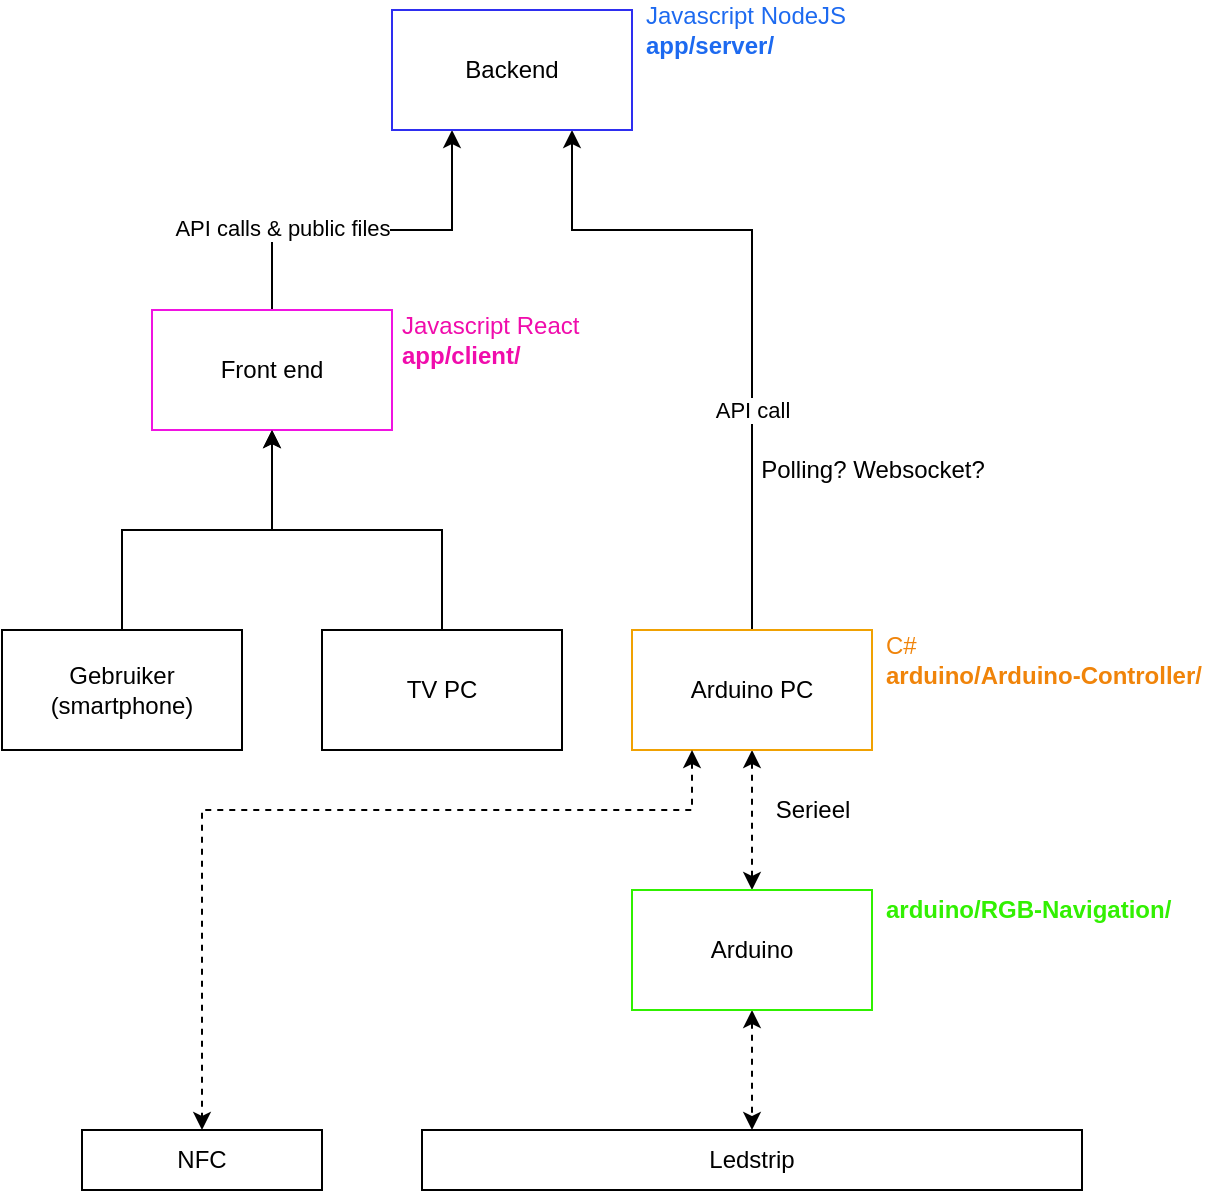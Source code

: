 <mxfile version="13.2.4" type="device"><diagram id="fl2ZeaxIQIliAUFGd790" name="Page-1"><mxGraphModel dx="78" dy="805" grid="1" gridSize="10" guides="1" tooltips="1" connect="1" arrows="1" fold="1" page="1" pageScale="1" pageWidth="827" pageHeight="1169" math="0" shadow="0"><root><mxCell id="0"/><mxCell id="1" parent="0"/><mxCell id="eH51Pw3qm3nYn4C9WKXa-22" style="edgeStyle=orthogonalEdgeStyle;rounded=0;orthogonalLoop=1;jettySize=auto;html=1;exitX=0.5;exitY=0;exitDx=0;exitDy=0;entryX=0.5;entryY=1;entryDx=0;entryDy=0;" parent="1" source="eH51Pw3qm3nYn4C9WKXa-1" target="eH51Pw3qm3nYn4C9WKXa-9" edge="1"><mxGeometry relative="1" as="geometry"/></mxCell><mxCell id="eH51Pw3qm3nYn4C9WKXa-1" value="TV PC" style="rounded=0;whiteSpace=wrap;html=1;" parent="1" vertex="1"><mxGeometry x="1180" y="540" width="120" height="60" as="geometry"/></mxCell><mxCell id="eH51Pw3qm3nYn4C9WKXa-4" style="edgeStyle=orthogonalEdgeStyle;rounded=0;orthogonalLoop=1;jettySize=auto;html=1;exitX=0.5;exitY=1;exitDx=0;exitDy=0;entryX=0.5;entryY=0;entryDx=0;entryDy=0;dashed=1;startArrow=classic;startFill=1;" parent="1" source="eH51Pw3qm3nYn4C9WKXa-2" target="eH51Pw3qm3nYn4C9WKXa-3" edge="1"><mxGeometry relative="1" as="geometry"/></mxCell><mxCell id="eH51Pw3qm3nYn4C9WKXa-12" style="edgeStyle=orthogonalEdgeStyle;rounded=0;orthogonalLoop=1;jettySize=auto;html=1;exitX=0.5;exitY=0;exitDx=0;exitDy=0;entryX=0.75;entryY=1;entryDx=0;entryDy=0;" parent="1" source="eH51Pw3qm3nYn4C9WKXa-2" target="eH51Pw3qm3nYn4C9WKXa-14" edge="1"><mxGeometry relative="1" as="geometry"><Array as="points"><mxPoint x="1395" y="340"/><mxPoint x="1305" y="340"/></Array></mxGeometry></mxCell><mxCell id="eH51Pw3qm3nYn4C9WKXa-13" value="API call" style="edgeLabel;html=1;align=center;verticalAlign=middle;resizable=0;points=[];" parent="eH51Pw3qm3nYn4C9WKXa-12" vertex="1" connectable="0"><mxGeometry x="0.186" relative="1" as="geometry"><mxPoint x="1.34" y="90" as="offset"/></mxGeometry></mxCell><mxCell id="eH51Pw3qm3nYn4C9WKXa-2" value="Arduino PC" style="rounded=0;whiteSpace=wrap;html=1;strokeColor=#F0A102;" parent="1" vertex="1"><mxGeometry x="1335" y="540" width="120" height="60" as="geometry"/></mxCell><mxCell id="eH51Pw3qm3nYn4C9WKXa-7" style="edgeStyle=orthogonalEdgeStyle;rounded=0;orthogonalLoop=1;jettySize=auto;html=1;exitX=0.5;exitY=1;exitDx=0;exitDy=0;entryX=0.5;entryY=0;entryDx=0;entryDy=0;dashed=1;startArrow=classic;startFill=1;" parent="1" source="eH51Pw3qm3nYn4C9WKXa-3" target="eH51Pw3qm3nYn4C9WKXa-6" edge="1"><mxGeometry relative="1" as="geometry"/></mxCell><mxCell id="eH51Pw3qm3nYn4C9WKXa-27" style="edgeStyle=orthogonalEdgeStyle;rounded=0;orthogonalLoop=1;jettySize=auto;html=1;exitX=0.25;exitY=1;exitDx=0;exitDy=0;dashed=1;startArrow=classic;startFill=1;" parent="1" source="eH51Pw3qm3nYn4C9WKXa-2" target="eH51Pw3qm3nYn4C9WKXa-25" edge="1"><mxGeometry relative="1" as="geometry"><Array as="points"><mxPoint x="1365" y="630"/><mxPoint x="1120" y="630"/></Array></mxGeometry></mxCell><mxCell id="eH51Pw3qm3nYn4C9WKXa-3" value="Arduino" style="rounded=0;whiteSpace=wrap;html=1;strokeColor=#30F000;" parent="1" vertex="1"><mxGeometry x="1335" y="670" width="120" height="60" as="geometry"/></mxCell><mxCell id="eH51Pw3qm3nYn4C9WKXa-5" value="Serieel" style="text;html=1;align=center;verticalAlign=middle;resizable=0;points=[];autosize=1;" parent="1" vertex="1"><mxGeometry x="1400" y="620" width="50" height="20" as="geometry"/></mxCell><mxCell id="eH51Pw3qm3nYn4C9WKXa-6" value="Ledstrip" style="rounded=0;whiteSpace=wrap;html=1;" parent="1" vertex="1"><mxGeometry x="1230" y="790" width="330" height="30" as="geometry"/></mxCell><mxCell id="eH51Pw3qm3nYn4C9WKXa-21" style="edgeStyle=orthogonalEdgeStyle;rounded=0;orthogonalLoop=1;jettySize=auto;html=1;exitX=0.5;exitY=0;exitDx=0;exitDy=0;entryX=0.25;entryY=1;entryDx=0;entryDy=0;" parent="1" source="eH51Pw3qm3nYn4C9WKXa-9" target="eH51Pw3qm3nYn4C9WKXa-14" edge="1"><mxGeometry relative="1" as="geometry"><Array as="points"><mxPoint x="1155" y="340"/><mxPoint x="1245" y="340"/></Array></mxGeometry></mxCell><mxCell id="eH51Pw3qm3nYn4C9WKXa-24" value="API calls &amp;amp; public files" style="edgeLabel;html=1;align=center;verticalAlign=middle;resizable=0;points=[];" parent="eH51Pw3qm3nYn4C9WKXa-21" vertex="1" connectable="0"><mxGeometry x="0.353" y="1" relative="1" as="geometry"><mxPoint x="-77.1" as="offset"/></mxGeometry></mxCell><mxCell id="eH51Pw3qm3nYn4C9WKXa-9" value="Front end" style="rounded=0;whiteSpace=wrap;html=1;strokeColor=#F013E1;" parent="1" vertex="1"><mxGeometry x="1095" y="380" width="120" height="60" as="geometry"/></mxCell><mxCell id="eH51Pw3qm3nYn4C9WKXa-14" value="Backend" style="rounded=0;whiteSpace=wrap;html=1;strokeColor=#2E2EF0;" parent="1" vertex="1"><mxGeometry x="1215" y="230" width="120" height="60" as="geometry"/></mxCell><mxCell id="eH51Pw3qm3nYn4C9WKXa-23" style="edgeStyle=orthogonalEdgeStyle;rounded=0;orthogonalLoop=1;jettySize=auto;html=1;exitX=0.5;exitY=0;exitDx=0;exitDy=0;entryX=0.5;entryY=1;entryDx=0;entryDy=0;" parent="1" source="eH51Pw3qm3nYn4C9WKXa-15" target="eH51Pw3qm3nYn4C9WKXa-9" edge="1"><mxGeometry relative="1" as="geometry"/></mxCell><mxCell id="eH51Pw3qm3nYn4C9WKXa-15" value="Gebruiker&lt;br&gt;(smartphone)" style="rounded=0;whiteSpace=wrap;html=1;" parent="1" vertex="1"><mxGeometry x="1020" y="540" width="120" height="60" as="geometry"/></mxCell><mxCell id="eH51Pw3qm3nYn4C9WKXa-18" value="Polling? Websocket?" style="text;html=1;align=center;verticalAlign=middle;resizable=0;points=[];autosize=1;" parent="1" vertex="1"><mxGeometry x="1390" y="450" width="130" height="20" as="geometry"/></mxCell><mxCell id="eH51Pw3qm3nYn4C9WKXa-25" value="NFC" style="rounded=0;whiteSpace=wrap;html=1;" parent="1" vertex="1"><mxGeometry x="1060" y="790" width="120" height="30" as="geometry"/></mxCell><mxCell id="eH51Pw3qm3nYn4C9WKXa-29" value="C#&amp;nbsp;&lt;br&gt;&lt;b&gt;arduino/Arduino-Controller/&lt;/b&gt;" style="text;html=1;align=left;verticalAlign=middle;resizable=0;points=[];autosize=1;fontColor=#F0840A;" parent="1" vertex="1"><mxGeometry x="1460" y="540" width="170" height="30" as="geometry"/></mxCell><mxCell id="eH51Pw3qm3nYn4C9WKXa-30" value="&lt;b&gt;arduino/RGB-Navigation/&lt;/b&gt;" style="text;html=1;align=left;verticalAlign=middle;resizable=0;points=[];autosize=1;fontColor=#32F002;" parent="1" vertex="1"><mxGeometry x="1460" y="670" width="160" height="20" as="geometry"/></mxCell><mxCell id="eH51Pw3qm3nYn4C9WKXa-31" value="Javascript NodeJS&lt;br&gt;&lt;b&gt;app/server/&lt;/b&gt;" style="text;html=1;align=left;verticalAlign=middle;resizable=0;points=[];autosize=1;fontColor=#1D6AF0;" parent="1" vertex="1"><mxGeometry x="1340" y="225" width="120" height="30" as="geometry"/></mxCell><mxCell id="eH51Pw3qm3nYn4C9WKXa-34" value="Javascript React&lt;br&gt;&lt;b&gt;app/client/&lt;/b&gt;&lt;br&gt;" style="text;html=1;align=left;verticalAlign=middle;resizable=0;points=[];autosize=1;fontColor=#F00CAC;" parent="1" vertex="1"><mxGeometry x="1218" y="380" width="100" height="30" as="geometry"/></mxCell></root></mxGraphModel></diagram></mxfile>